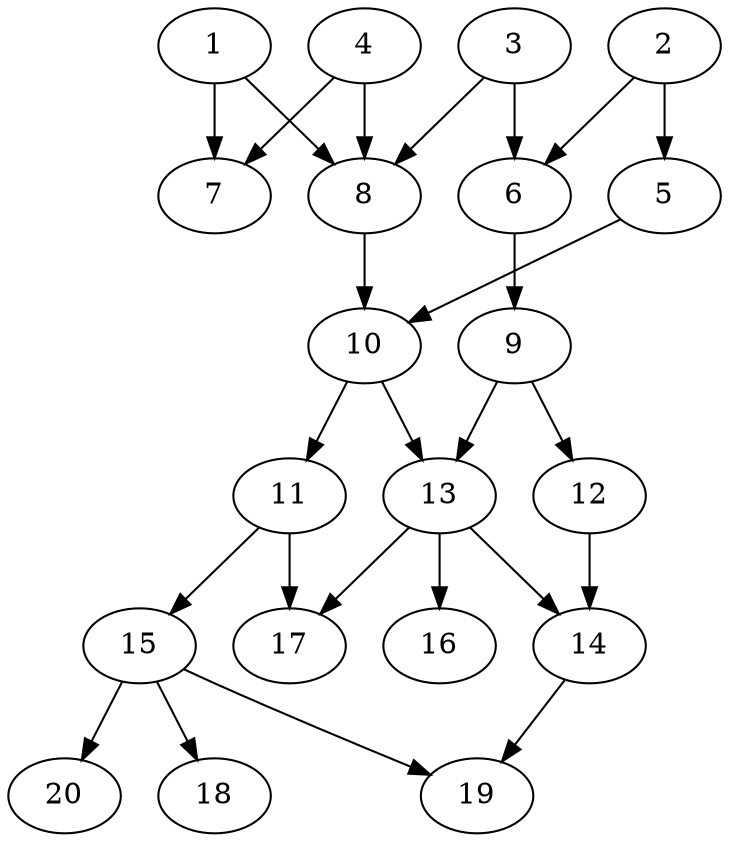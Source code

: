 // DAG automatically generated by daggen at Tue Jul 23 14:22:50 2019
// ./daggen --dot -n 20 --ccr 0.3 --fat 0.5 --regular 0.5 --density 0.6 --mindata 5242880 --maxdata 52428800 
digraph G {
  1 [size="106294613", alpha="0.11", expect_size="31888384"] 
  1 -> 7 [size ="31888384"]
  1 -> 8 [size ="31888384"]
  2 [size="117746347", alpha="0.19", expect_size="35323904"] 
  2 -> 5 [size ="35323904"]
  2 -> 6 [size ="35323904"]
  3 [size="91296427", alpha="0.04", expect_size="27388928"] 
  3 -> 6 [size ="27388928"]
  3 -> 8 [size ="27388928"]
  4 [size="138079573", alpha="0.07", expect_size="41423872"] 
  4 -> 7 [size ="41423872"]
  4 -> 8 [size ="41423872"]
  5 [size="72359253", alpha="0.09", expect_size="21707776"] 
  5 -> 10 [size ="21707776"]
  6 [size="52674560", alpha="0.12", expect_size="15802368"] 
  6 -> 9 [size ="15802368"]
  7 [size="107909120", alpha="0.00", expect_size="32372736"] 
  8 [size="156869973", alpha="0.11", expect_size="47060992"] 
  8 -> 10 [size ="47060992"]
  9 [size="22528000", alpha="0.02", expect_size="6758400"] 
  9 -> 12 [size ="6758400"]
  9 -> 13 [size ="6758400"]
  10 [size="45434880", alpha="0.16", expect_size="13630464"] 
  10 -> 11 [size ="13630464"]
  10 -> 13 [size ="13630464"]
  11 [size="127211520", alpha="0.03", expect_size="38163456"] 
  11 -> 15 [size ="38163456"]
  11 -> 17 [size ="38163456"]
  12 [size="55613440", alpha="0.13", expect_size="16684032"] 
  12 -> 14 [size ="16684032"]
  13 [size="49370453", alpha="0.07", expect_size="14811136"] 
  13 -> 14 [size ="14811136"]
  13 -> 16 [size ="14811136"]
  13 -> 17 [size ="14811136"]
  14 [size="80281600", alpha="0.08", expect_size="24084480"] 
  14 -> 19 [size ="24084480"]
  15 [size="139117227", alpha="0.17", expect_size="41735168"] 
  15 -> 18 [size ="41735168"]
  15 -> 19 [size ="41735168"]
  15 -> 20 [size ="41735168"]
  16 [size="49390933", alpha="0.06", expect_size="14817280"] 
  17 [size="147203413", alpha="0.02", expect_size="44161024"] 
  18 [size="149650773", alpha="0.17", expect_size="44895232"] 
  19 [size="81029120", alpha="0.05", expect_size="24308736"] 
  20 [size="97716907", alpha="0.02", expect_size="29315072"] 
}
